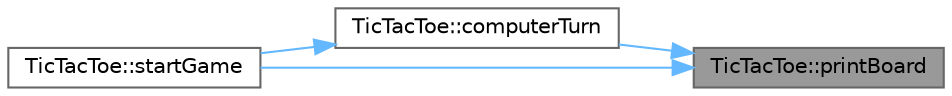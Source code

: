 digraph "TicTacToe::printBoard"
{
 // INTERACTIVE_SVG=YES
 // LATEX_PDF_SIZE
  bgcolor="transparent";
  edge [fontname=Helvetica,fontsize=10,labelfontname=Helvetica,labelfontsize=10];
  node [fontname=Helvetica,fontsize=10,shape=box,height=0.2,width=0.4];
  rankdir="RL";
  Node1 [id="Node000001",label="TicTacToe::printBoard",height=0.2,width=0.4,color="gray40", fillcolor="grey60", style="filled", fontcolor="black",tooltip=" "];
  Node1 -> Node2 [id="edge1_Node000001_Node000002",dir="back",color="steelblue1",style="solid",tooltip=" "];
  Node2 [id="Node000002",label="TicTacToe::computerTurn",height=0.2,width=0.4,color="grey40", fillcolor="white", style="filled",URL="$class_tic_tac_toe.html#a532e6edc49e3f68459fe011064fd5cc5",tooltip=" "];
  Node2 -> Node3 [id="edge2_Node000002_Node000003",dir="back",color="steelblue1",style="solid",tooltip=" "];
  Node3 [id="Node000003",label="TicTacToe::startGame",height=0.2,width=0.4,color="grey40", fillcolor="white", style="filled",URL="$class_tic_tac_toe.html#a1494eeb1b7fcb5ddc418e6ee4ad78fb6",tooltip=" "];
  Node1 -> Node3 [id="edge3_Node000001_Node000003",dir="back",color="steelblue1",style="solid",tooltip=" "];
}
